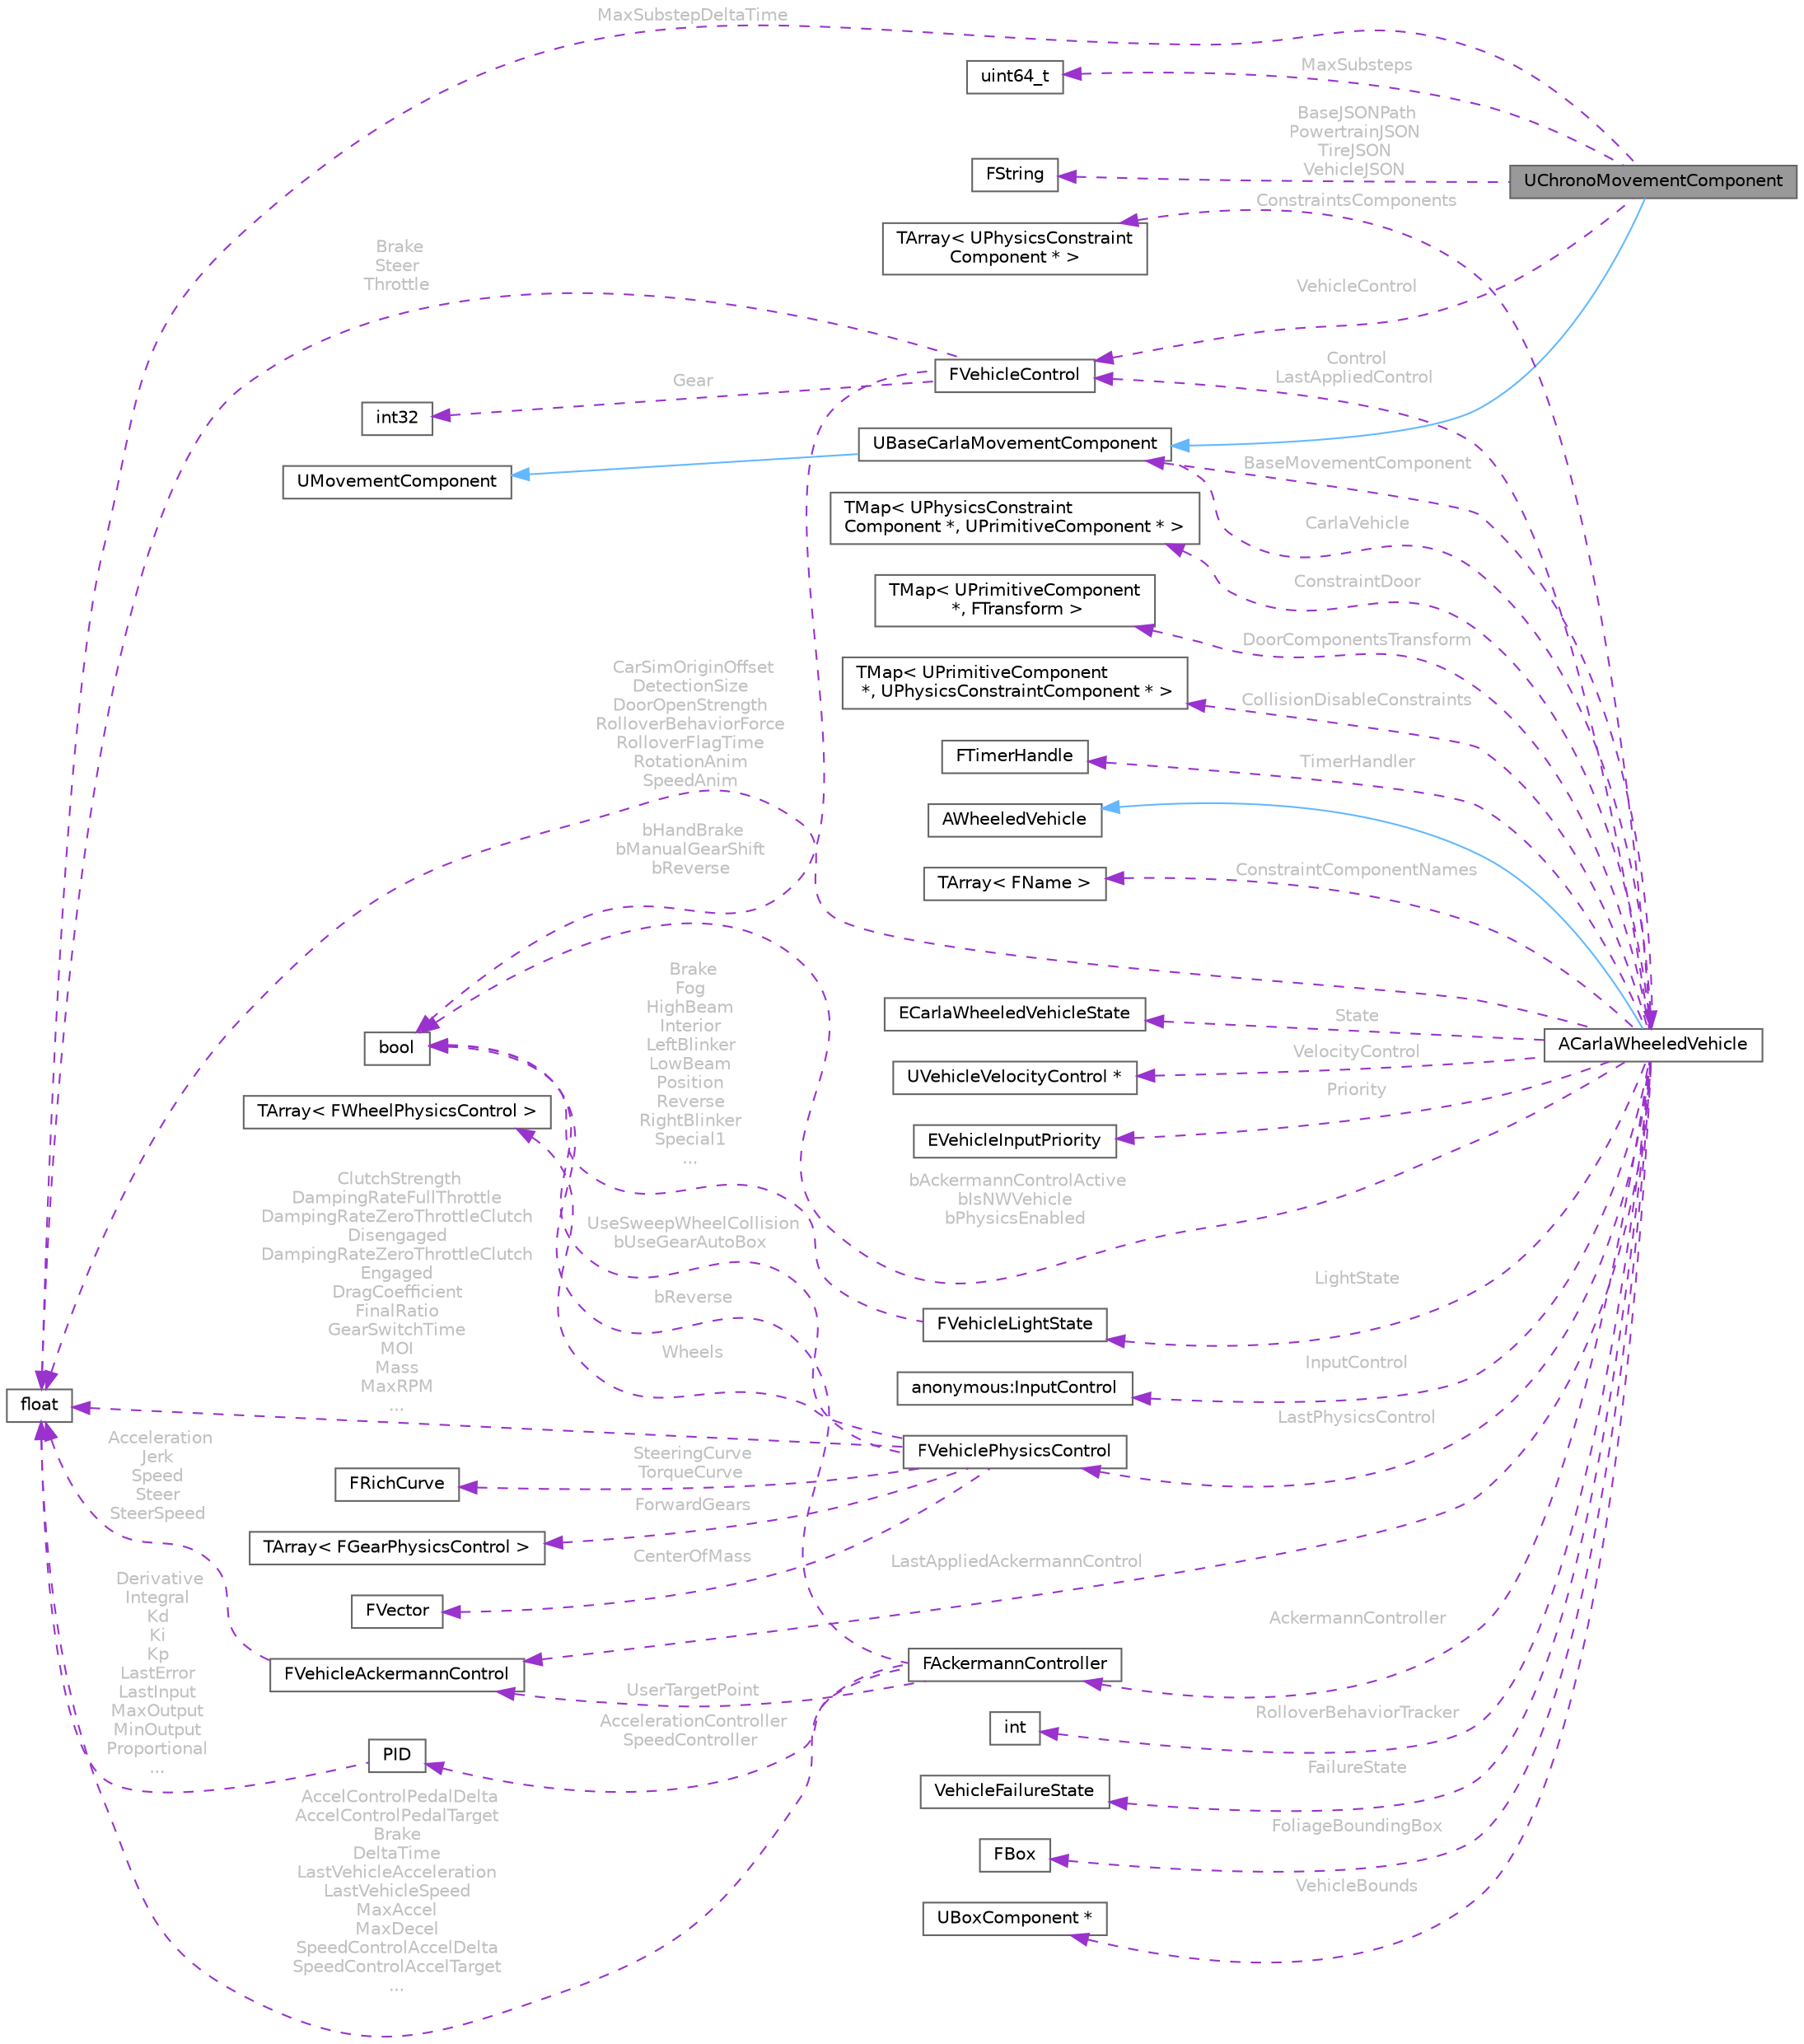 digraph "UChronoMovementComponent"
{
 // INTERACTIVE_SVG=YES
 // LATEX_PDF_SIZE
  bgcolor="transparent";
  edge [fontname=Helvetica,fontsize=10,labelfontname=Helvetica,labelfontsize=10];
  node [fontname=Helvetica,fontsize=10,shape=box,height=0.2,width=0.4];
  rankdir="LR";
  Node1 [id="Node000001",label="UChronoMovementComponent",height=0.2,width=0.4,color="gray40", fillcolor="grey60", style="filled", fontcolor="black",tooltip=" "];
  Node2 -> Node1 [id="edge1_Node000001_Node000002",dir="back",color="steelblue1",style="solid",tooltip=" "];
  Node2 [id="Node000002",label="UBaseCarlaMovementComponent",height=0.2,width=0.4,color="gray40", fillcolor="white", style="filled",URL="$d2/d48/classUBaseCarlaMovementComponent.html",tooltip=" "];
  Node3 -> Node2 [id="edge2_Node000002_Node000003",dir="back",color="steelblue1",style="solid",tooltip=" "];
  Node3 [id="Node000003",label="UMovementComponent",height=0.2,width=0.4,color="gray40", fillcolor="white", style="filled",URL="$d5/def/classUMovementComponent.html",tooltip=" "];
  Node4 -> Node2 [id="edge3_Node000002_Node000004",dir="back",color="darkorchid3",style="dashed",tooltip=" ",label=" CarlaVehicle",fontcolor="grey" ];
  Node4 [id="Node000004",label="ACarlaWheeledVehicle",height=0.2,width=0.4,color="gray40", fillcolor="white", style="filled",URL="$d5/d70/classACarlaWheeledVehicle.html",tooltip="Base class for CARLA wheeled vehicles."];
  Node5 -> Node4 [id="edge4_Node000004_Node000005",dir="back",color="steelblue1",style="solid",tooltip=" "];
  Node5 [id="Node000005",label="AWheeledVehicle",height=0.2,width=0.4,color="gray40", fillcolor="white", style="filled",URL="$d4/d23/classAWheeledVehicle.html",tooltip=" "];
  Node6 -> Node4 [id="edge5_Node000004_Node000006",dir="back",color="darkorchid3",style="dashed",tooltip=" ",label=" ConstraintComponentNames",fontcolor="grey" ];
  Node6 [id="Node000006",label="TArray\< FName \>",height=0.2,width=0.4,color="gray40", fillcolor="white", style="filled",tooltip=" "];
  Node7 -> Node4 [id="edge6_Node000004_Node000007",dir="back",color="darkorchid3",style="dashed",tooltip=" ",label=" CarSimOriginOffset\nDetectionSize\nDoorOpenStrength\nRolloverBehaviorForce\nRolloverFlagTime\nRotationAnim\nSpeedAnim",fontcolor="grey" ];
  Node7 [id="Node000007",label="float",height=0.2,width=0.4,color="gray40", fillcolor="white", style="filled",tooltip=" "];
  Node8 -> Node4 [id="edge7_Node000004_Node000008",dir="back",color="darkorchid3",style="dashed",tooltip=" ",label=" State",fontcolor="grey" ];
  Node8 [id="Node000008",label="ECarlaWheeledVehicleState",height=0.2,width=0.4,color="gray40", fillcolor="white", style="filled",tooltip=" "];
  Node9 -> Node4 [id="edge8_Node000004_Node000009",dir="back",color="darkorchid3",style="dashed",tooltip=" ",label=" VelocityControl",fontcolor="grey" ];
  Node9 [id="Node000009",label="UVehicleVelocityControl *",height=0.2,width=0.4,color="gray40", fillcolor="white", style="filled",tooltip=" "];
  Node10 -> Node4 [id="edge9_Node000004_Node000010",dir="back",color="darkorchid3",style="dashed",tooltip=" ",label=" Priority",fontcolor="grey" ];
  Node10 [id="Node000010",label="EVehicleInputPriority",height=0.2,width=0.4,color="gray40", fillcolor="white", style="filled",tooltip=" "];
  Node11 -> Node4 [id="edge10_Node000004_Node000011",dir="back",color="darkorchid3",style="dashed",tooltip=" ",label=" Control\nLastAppliedControl",fontcolor="grey" ];
  Node11 [id="Node000011",label="FVehicleControl",height=0.2,width=0.4,color="gray40", fillcolor="white", style="filled",URL="$d1/d4b/structFVehicleControl.html",tooltip=" "];
  Node7 -> Node11 [id="edge11_Node000011_Node000007",dir="back",color="darkorchid3",style="dashed",tooltip=" ",label=" Brake\nSteer\nThrottle",fontcolor="grey" ];
  Node12 -> Node11 [id="edge12_Node000011_Node000012",dir="back",color="darkorchid3",style="dashed",tooltip=" ",label=" bHandBrake\nbManualGearShift\nbReverse",fontcolor="grey" ];
  Node12 [id="Node000012",label="bool",height=0.2,width=0.4,color="gray40", fillcolor="white", style="filled",tooltip=" "];
  Node13 -> Node11 [id="edge13_Node000011_Node000013",dir="back",color="darkorchid3",style="dashed",tooltip=" ",label=" Gear",fontcolor="grey" ];
  Node13 [id="Node000013",label="int32",height=0.2,width=0.4,color="gray40", fillcolor="white", style="filled",tooltip=" "];
  Node14 -> Node4 [id="edge14_Node000004_Node000014",dir="back",color="darkorchid3",style="dashed",tooltip=" ",label=" LightState",fontcolor="grey" ];
  Node14 [id="Node000014",label="FVehicleLightState",height=0.2,width=0.4,color="gray40", fillcolor="white", style="filled",URL="$de/d9e/structFVehicleLightState.html",tooltip=" "];
  Node12 -> Node14 [id="edge15_Node000014_Node000012",dir="back",color="darkorchid3",style="dashed",tooltip=" ",label=" Brake\nFog\nHighBeam\nInterior\nLeftBlinker\nLowBeam\nPosition\nReverse\nRightBlinker\nSpecial1\n...",fontcolor="grey" ];
  Node15 -> Node4 [id="edge16_Node000004_Node000015",dir="back",color="darkorchid3",style="dashed",tooltip=" ",label=" InputControl",fontcolor="grey" ];
  Node15 [id="Node000015",label="anonymous:InputControl",height=0.2,width=0.4,color="gray40", fillcolor="white", style="filled",tooltip=" "];
  Node16 -> Node4 [id="edge17_Node000004_Node000016",dir="back",color="darkorchid3",style="dashed",tooltip=" ",label=" LastAppliedAckermannControl",fontcolor="grey" ];
  Node16 [id="Node000016",label="FVehicleAckermannControl",height=0.2,width=0.4,color="gray40", fillcolor="white", style="filled",URL="$d4/d02/structFVehicleAckermannControl.html",tooltip=" "];
  Node7 -> Node16 [id="edge18_Node000016_Node000007",dir="back",color="darkorchid3",style="dashed",tooltip=" ",label=" Acceleration\nJerk\nSpeed\nSteer\nSteerSpeed",fontcolor="grey" ];
  Node17 -> Node4 [id="edge19_Node000004_Node000017",dir="back",color="darkorchid3",style="dashed",tooltip=" ",label=" LastPhysicsControl",fontcolor="grey" ];
  Node17 [id="Node000017",label="FVehiclePhysicsControl",height=0.2,width=0.4,color="gray40", fillcolor="white", style="filled",URL="$d1/dbe/structFVehiclePhysicsControl.html",tooltip=" "];
  Node18 -> Node17 [id="edge20_Node000017_Node000018",dir="back",color="darkorchid3",style="dashed",tooltip=" ",label=" SteeringCurve\nTorqueCurve",fontcolor="grey" ];
  Node18 [id="Node000018",label="FRichCurve",height=0.2,width=0.4,color="gray40", fillcolor="white", style="filled",tooltip=" "];
  Node7 -> Node17 [id="edge21_Node000017_Node000007",dir="back",color="darkorchid3",style="dashed",tooltip=" ",label=" ClutchStrength\nDampingRateFullThrottle\nDampingRateZeroThrottleClutch\lDisengaged\nDampingRateZeroThrottleClutch\lEngaged\nDragCoefficient\nFinalRatio\nGearSwitchTime\nMOI\nMass\nMaxRPM\n...",fontcolor="grey" ];
  Node12 -> Node17 [id="edge22_Node000017_Node000012",dir="back",color="darkorchid3",style="dashed",tooltip=" ",label=" UseSweepWheelCollision\nbUseGearAutoBox",fontcolor="grey" ];
  Node19 -> Node17 [id="edge23_Node000017_Node000019",dir="back",color="darkorchid3",style="dashed",tooltip=" ",label=" ForwardGears",fontcolor="grey" ];
  Node19 [id="Node000019",label="TArray\< FGearPhysicsControl \>",height=0.2,width=0.4,color="gray40", fillcolor="white", style="filled",tooltip=" "];
  Node20 -> Node17 [id="edge24_Node000017_Node000020",dir="back",color="darkorchid3",style="dashed",tooltip=" ",label=" CenterOfMass",fontcolor="grey" ];
  Node20 [id="Node000020",label="FVector",height=0.2,width=0.4,color="gray40", fillcolor="white", style="filled",tooltip=" "];
  Node21 -> Node17 [id="edge25_Node000017_Node000021",dir="back",color="darkorchid3",style="dashed",tooltip=" ",label=" Wheels",fontcolor="grey" ];
  Node21 [id="Node000021",label="TArray\< FWheelPhysicsControl \>",height=0.2,width=0.4,color="gray40", fillcolor="white", style="filled",tooltip=" "];
  Node12 -> Node4 [id="edge26_Node000004_Node000012",dir="back",color="darkorchid3",style="dashed",tooltip=" ",label=" bAckermannControlActive\nbIsNWVehicle\nbPhysicsEnabled",fontcolor="grey" ];
  Node22 -> Node4 [id="edge27_Node000004_Node000022",dir="back",color="darkorchid3",style="dashed",tooltip=" ",label=" AckermannController",fontcolor="grey" ];
  Node22 [id="Node000022",label="FAckermannController",height=0.2,width=0.4,color="gray40", fillcolor="white", style="filled",URL="$d7/db5/classFAckermannController.html",tooltip=" "];
  Node23 -> Node22 [id="edge28_Node000022_Node000023",dir="back",color="darkorchid3",style="dashed",tooltip=" ",label=" AccelerationController\nSpeedController",fontcolor="grey" ];
  Node23 [id="Node000023",label="PID",height=0.2,width=0.4,color="gray40", fillcolor="white", style="filled",URL="$d8/da9/classPID.html",tooltip=" "];
  Node7 -> Node23 [id="edge29_Node000023_Node000007",dir="back",color="darkorchid3",style="dashed",tooltip=" ",label=" Derivative\nIntegral\nKd\nKi\nKp\nLastError\nLastInput\nMaxOutput\nMinOutput\nProportional\n...",fontcolor="grey" ];
  Node16 -> Node22 [id="edge30_Node000022_Node000016",dir="back",color="darkorchid3",style="dashed",tooltip=" ",label=" UserTargetPoint",fontcolor="grey" ];
  Node7 -> Node22 [id="edge31_Node000022_Node000007",dir="back",color="darkorchid3",style="dashed",tooltip=" ",label=" AccelControlPedalDelta\nAccelControlPedalTarget\nBrake\nDeltaTime\nLastVehicleAcceleration\nLastVehicleSpeed\nMaxAccel\nMaxDecel\nSpeedControlAccelDelta\nSpeedControlAccelTarget\n...",fontcolor="grey" ];
  Node12 -> Node22 [id="edge32_Node000022_Node000012",dir="back",color="darkorchid3",style="dashed",tooltip=" ",label=" bReverse",fontcolor="grey" ];
  Node24 -> Node4 [id="edge33_Node000004_Node000024",dir="back",color="darkorchid3",style="dashed",tooltip=" ",label=" RolloverBehaviorTracker",fontcolor="grey" ];
  Node24 [id="Node000024",label="int",height=0.2,width=0.4,color="gray40", fillcolor="white", style="filled",tooltip=" "];
  Node25 -> Node4 [id="edge34_Node000004_Node000025",dir="back",color="darkorchid3",style="dashed",tooltip=" ",label=" FailureState",fontcolor="grey" ];
  Node25 [id="Node000025",label="VehicleFailureState",height=0.2,width=0.4,color="gray40", fillcolor="white", style="filled",tooltip=" "];
  Node26 -> Node4 [id="edge35_Node000004_Node000026",dir="back",color="darkorchid3",style="dashed",tooltip=" ",label=" FoliageBoundingBox",fontcolor="grey" ];
  Node26 [id="Node000026",label="FBox",height=0.2,width=0.4,color="gray40", fillcolor="white", style="filled",tooltip=" "];
  Node27 -> Node4 [id="edge36_Node000004_Node000027",dir="back",color="darkorchid3",style="dashed",tooltip=" ",label=" VehicleBounds",fontcolor="grey" ];
  Node27 [id="Node000027",label="UBoxComponent *",height=0.2,width=0.4,color="gray40", fillcolor="white", style="filled",tooltip=" "];
  Node2 -> Node4 [id="edge37_Node000004_Node000002",dir="back",color="darkorchid3",style="dashed",tooltip=" ",label=" BaseMovementComponent",fontcolor="grey" ];
  Node28 -> Node4 [id="edge38_Node000004_Node000028",dir="back",color="darkorchid3",style="dashed",tooltip=" ",label=" ConstraintsComponents",fontcolor="grey" ];
  Node28 [id="Node000028",label="TArray\< UPhysicsConstraint\lComponent * \>",height=0.2,width=0.4,color="gray40", fillcolor="white", style="filled",tooltip=" "];
  Node29 -> Node4 [id="edge39_Node000004_Node000029",dir="back",color="darkorchid3",style="dashed",tooltip=" ",label=" ConstraintDoor",fontcolor="grey" ];
  Node29 [id="Node000029",label="TMap\< UPhysicsConstraint\lComponent *, UPrimitiveComponent * \>",height=0.2,width=0.4,color="gray40", fillcolor="white", style="filled",tooltip=" "];
  Node30 -> Node4 [id="edge40_Node000004_Node000030",dir="back",color="darkorchid3",style="dashed",tooltip=" ",label=" DoorComponentsTransform",fontcolor="grey" ];
  Node30 [id="Node000030",label="TMap\< UPrimitiveComponent\l *, FTransform \>",height=0.2,width=0.4,color="gray40", fillcolor="white", style="filled",tooltip=" "];
  Node31 -> Node4 [id="edge41_Node000004_Node000031",dir="back",color="darkorchid3",style="dashed",tooltip=" ",label=" CollisionDisableConstraints",fontcolor="grey" ];
  Node31 [id="Node000031",label="TMap\< UPrimitiveComponent\l *, UPhysicsConstraintComponent * \>",height=0.2,width=0.4,color="gray40", fillcolor="white", style="filled",tooltip=" "];
  Node32 -> Node4 [id="edge42_Node000004_Node000032",dir="back",color="darkorchid3",style="dashed",tooltip=" ",label=" TimerHandler",fontcolor="grey" ];
  Node32 [id="Node000032",label="FTimerHandle",height=0.2,width=0.4,color="gray40", fillcolor="white", style="filled",tooltip=" "];
  Node33 -> Node1 [id="edge43_Node000001_Node000033",dir="back",color="darkorchid3",style="dashed",tooltip=" ",label=" MaxSubsteps",fontcolor="grey" ];
  Node33 [id="Node000033",label="uint64_t",height=0.2,width=0.4,color="gray40", fillcolor="white", style="filled",tooltip=" "];
  Node7 -> Node1 [id="edge44_Node000001_Node000007",dir="back",color="darkorchid3",style="dashed",tooltip=" ",label=" MaxSubstepDeltaTime",fontcolor="grey" ];
  Node11 -> Node1 [id="edge45_Node000001_Node000011",dir="back",color="darkorchid3",style="dashed",tooltip=" ",label=" VehicleControl",fontcolor="grey" ];
  Node34 -> Node1 [id="edge46_Node000001_Node000034",dir="back",color="darkorchid3",style="dashed",tooltip=" ",label=" BaseJSONPath\nPowertrainJSON\nTireJSON\nVehicleJSON",fontcolor="grey" ];
  Node34 [id="Node000034",label="FString",height=0.2,width=0.4,color="gray40", fillcolor="white", style="filled",tooltip=" "];
}
